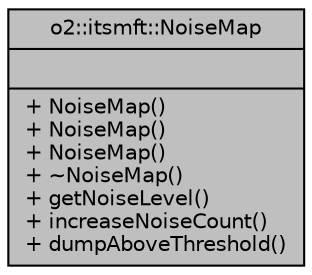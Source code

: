 digraph "o2::itsmft::NoiseMap"
{
 // INTERACTIVE_SVG=YES
  bgcolor="transparent";
  edge [fontname="Helvetica",fontsize="10",labelfontname="Helvetica",labelfontsize="10"];
  node [fontname="Helvetica",fontsize="10",shape=record];
  Node1 [label="{o2::itsmft::NoiseMap\n||+ NoiseMap()\l+ NoiseMap()\l+ NoiseMap()\l+ ~NoiseMap()\l+ getNoiseLevel()\l+ increaseNoiseCount()\l+ dumpAboveThreshold()\l}",height=0.2,width=0.4,color="black", fillcolor="grey75", style="filled", fontcolor="black"];
}
